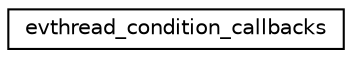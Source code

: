 digraph G
{
  edge [fontname="Helvetica",fontsize="10",labelfontname="Helvetica",labelfontsize="10"];
  node [fontname="Helvetica",fontsize="10",shape=record];
  rankdir="LR";
  Node1 [label="evthread_condition_callbacks",height=0.2,width=0.4,color="black", fillcolor="white", style="filled",URL="$structevthread__condition__callbacks.html"];
}

